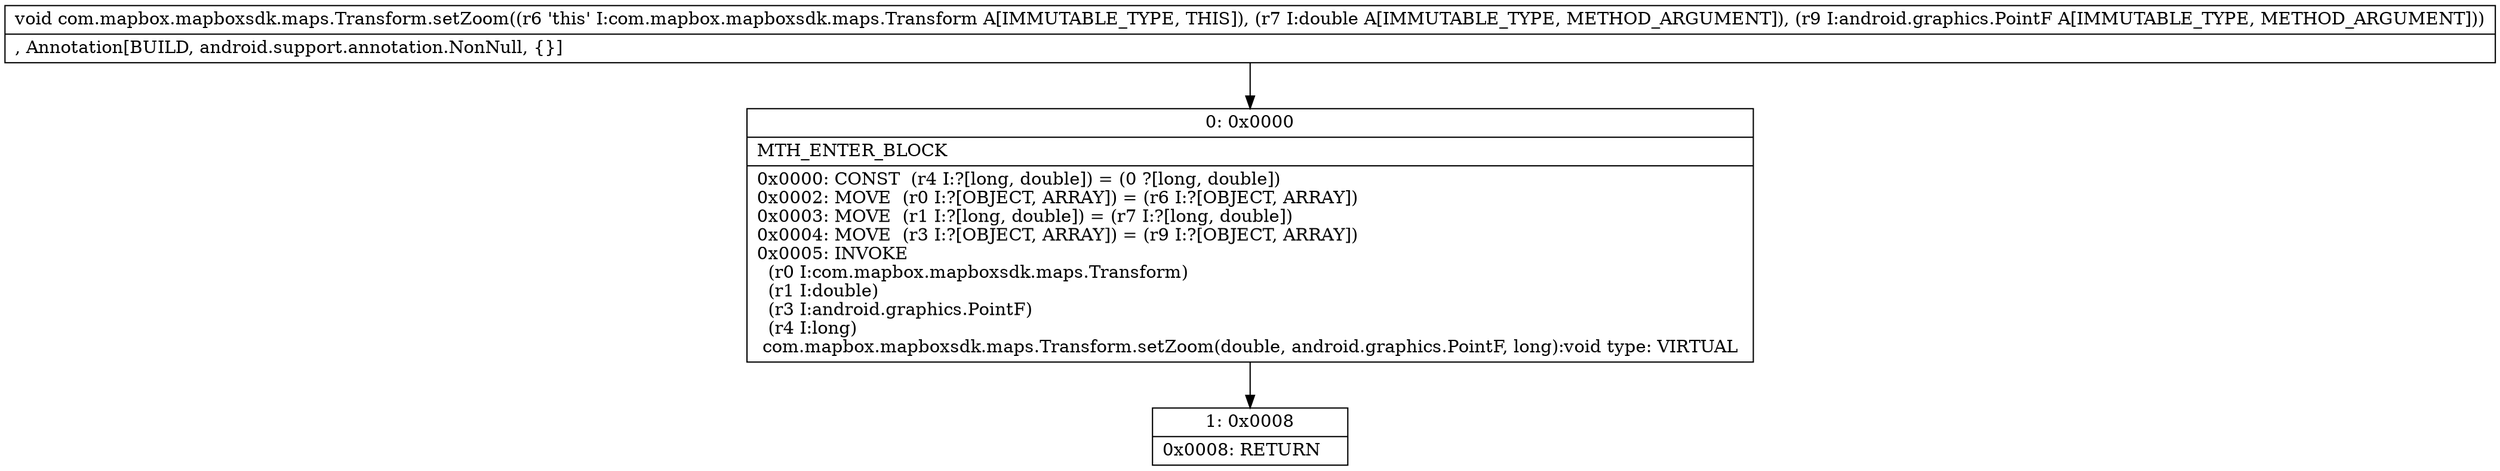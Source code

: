 digraph "CFG forcom.mapbox.mapboxsdk.maps.Transform.setZoom(DLandroid\/graphics\/PointF;)V" {
Node_0 [shape=record,label="{0\:\ 0x0000|MTH_ENTER_BLOCK\l|0x0000: CONST  (r4 I:?[long, double]) = (0 ?[long, double]) \l0x0002: MOVE  (r0 I:?[OBJECT, ARRAY]) = (r6 I:?[OBJECT, ARRAY]) \l0x0003: MOVE  (r1 I:?[long, double]) = (r7 I:?[long, double]) \l0x0004: MOVE  (r3 I:?[OBJECT, ARRAY]) = (r9 I:?[OBJECT, ARRAY]) \l0x0005: INVOKE  \l  (r0 I:com.mapbox.mapboxsdk.maps.Transform)\l  (r1 I:double)\l  (r3 I:android.graphics.PointF)\l  (r4 I:long)\l com.mapbox.mapboxsdk.maps.Transform.setZoom(double, android.graphics.PointF, long):void type: VIRTUAL \l}"];
Node_1 [shape=record,label="{1\:\ 0x0008|0x0008: RETURN   \l}"];
MethodNode[shape=record,label="{void com.mapbox.mapboxsdk.maps.Transform.setZoom((r6 'this' I:com.mapbox.mapboxsdk.maps.Transform A[IMMUTABLE_TYPE, THIS]), (r7 I:double A[IMMUTABLE_TYPE, METHOD_ARGUMENT]), (r9 I:android.graphics.PointF A[IMMUTABLE_TYPE, METHOD_ARGUMENT]))  | , Annotation[BUILD, android.support.annotation.NonNull, \{\}]\l}"];
MethodNode -> Node_0;
Node_0 -> Node_1;
}

